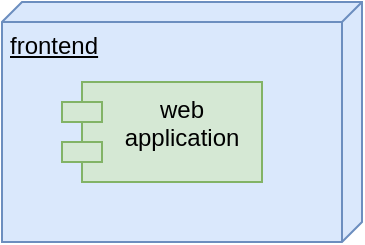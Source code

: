 <mxfile version="24.0.5" type="github">
  <diagram name="Page-1" id="W-foaCdrFvxLO5kR-0uf">
    <mxGraphModel dx="1434" dy="696" grid="1" gridSize="10" guides="1" tooltips="1" connect="1" arrows="1" fold="1" page="1" pageScale="1" pageWidth="827" pageHeight="1169" math="0" shadow="0">
      <root>
        <mxCell id="0" />
        <mxCell id="1" parent="0" />
        <mxCell id="KcVx93U3S1TJVd0ysHXM-2" value="frontend" style="verticalAlign=top;align=left;spacingTop=8;spacingLeft=2;spacingRight=12;shape=cube;size=10;direction=south;fontStyle=4;html=1;whiteSpace=wrap;fillColor=#dae8fc;strokeColor=#6c8ebf;" vertex="1" parent="1">
          <mxGeometry x="40" y="270" width="180" height="120" as="geometry" />
        </mxCell>
        <mxCell id="KcVx93U3S1TJVd0ysHXM-3" value="web application" style="shape=module;align=left;spacingLeft=20;align=center;verticalAlign=top;whiteSpace=wrap;html=1;container=0;fillColor=#d5e8d4;strokeColor=#82b366;" vertex="1" parent="1">
          <mxGeometry x="70" y="310" width="100" height="50" as="geometry" />
        </mxCell>
      </root>
    </mxGraphModel>
  </diagram>
</mxfile>

